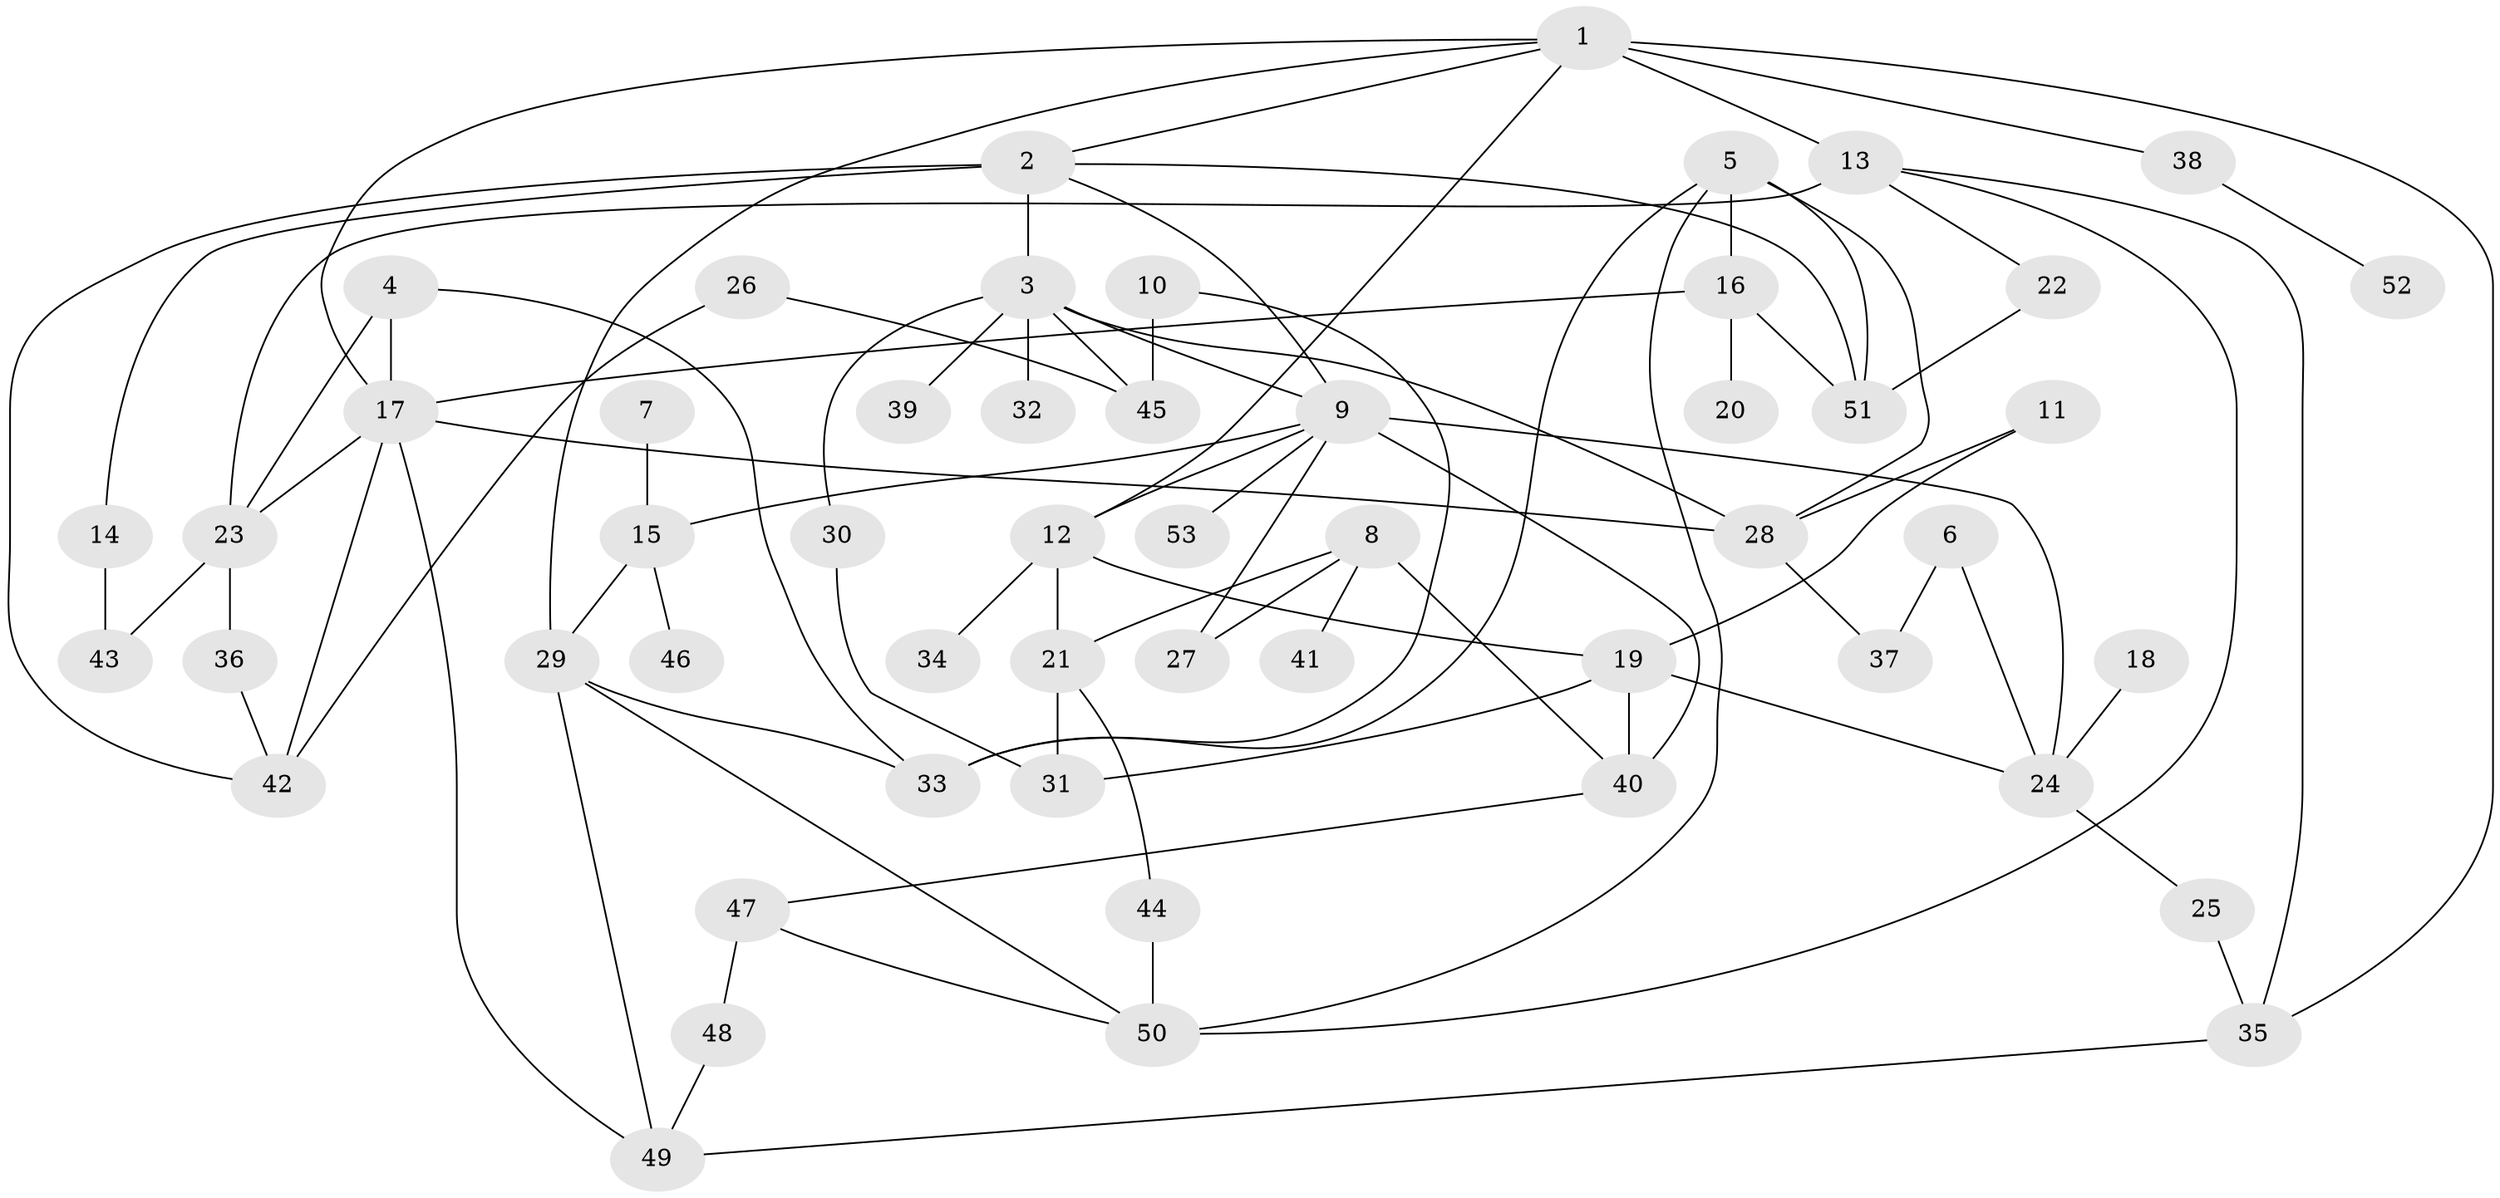 // original degree distribution, {8: 0.01904761904761905, 5: 0.08571428571428572, 7: 0.009523809523809525, 4: 0.09523809523809523, 6: 0.047619047619047616, 3: 0.20952380952380953, 2: 0.3047619047619048, 1: 0.22857142857142856}
// Generated by graph-tools (version 1.1) at 2025/00/03/09/25 03:00:59]
// undirected, 53 vertices, 86 edges
graph export_dot {
graph [start="1"]
  node [color=gray90,style=filled];
  1;
  2;
  3;
  4;
  5;
  6;
  7;
  8;
  9;
  10;
  11;
  12;
  13;
  14;
  15;
  16;
  17;
  18;
  19;
  20;
  21;
  22;
  23;
  24;
  25;
  26;
  27;
  28;
  29;
  30;
  31;
  32;
  33;
  34;
  35;
  36;
  37;
  38;
  39;
  40;
  41;
  42;
  43;
  44;
  45;
  46;
  47;
  48;
  49;
  50;
  51;
  52;
  53;
  1 -- 2 [weight=1.0];
  1 -- 12 [weight=1.0];
  1 -- 13 [weight=2.0];
  1 -- 17 [weight=1.0];
  1 -- 29 [weight=1.0];
  1 -- 35 [weight=1.0];
  1 -- 38 [weight=1.0];
  2 -- 3 [weight=2.0];
  2 -- 9 [weight=1.0];
  2 -- 14 [weight=1.0];
  2 -- 42 [weight=1.0];
  2 -- 51 [weight=1.0];
  3 -- 9 [weight=1.0];
  3 -- 28 [weight=1.0];
  3 -- 30 [weight=1.0];
  3 -- 32 [weight=1.0];
  3 -- 39 [weight=1.0];
  3 -- 45 [weight=2.0];
  4 -- 17 [weight=1.0];
  4 -- 23 [weight=1.0];
  4 -- 33 [weight=1.0];
  5 -- 16 [weight=1.0];
  5 -- 28 [weight=2.0];
  5 -- 33 [weight=1.0];
  5 -- 50 [weight=1.0];
  5 -- 51 [weight=1.0];
  6 -- 24 [weight=1.0];
  6 -- 37 [weight=1.0];
  7 -- 15 [weight=1.0];
  8 -- 21 [weight=1.0];
  8 -- 27 [weight=1.0];
  8 -- 40 [weight=1.0];
  8 -- 41 [weight=1.0];
  9 -- 12 [weight=1.0];
  9 -- 15 [weight=1.0];
  9 -- 24 [weight=2.0];
  9 -- 27 [weight=1.0];
  9 -- 40 [weight=1.0];
  9 -- 53 [weight=1.0];
  10 -- 33 [weight=1.0];
  10 -- 45 [weight=1.0];
  11 -- 19 [weight=1.0];
  11 -- 28 [weight=1.0];
  12 -- 19 [weight=1.0];
  12 -- 21 [weight=2.0];
  12 -- 34 [weight=1.0];
  13 -- 22 [weight=1.0];
  13 -- 23 [weight=2.0];
  13 -- 35 [weight=1.0];
  13 -- 50 [weight=1.0];
  14 -- 43 [weight=1.0];
  15 -- 29 [weight=1.0];
  15 -- 46 [weight=1.0];
  16 -- 17 [weight=1.0];
  16 -- 20 [weight=1.0];
  16 -- 51 [weight=1.0];
  17 -- 23 [weight=1.0];
  17 -- 28 [weight=1.0];
  17 -- 42 [weight=1.0];
  17 -- 49 [weight=1.0];
  18 -- 24 [weight=1.0];
  19 -- 24 [weight=1.0];
  19 -- 31 [weight=1.0];
  19 -- 40 [weight=2.0];
  21 -- 31 [weight=1.0];
  21 -- 44 [weight=1.0];
  22 -- 51 [weight=1.0];
  23 -- 36 [weight=1.0];
  23 -- 43 [weight=1.0];
  24 -- 25 [weight=1.0];
  25 -- 35 [weight=1.0];
  26 -- 42 [weight=1.0];
  26 -- 45 [weight=1.0];
  28 -- 37 [weight=1.0];
  29 -- 33 [weight=1.0];
  29 -- 49 [weight=1.0];
  29 -- 50 [weight=1.0];
  30 -- 31 [weight=1.0];
  35 -- 49 [weight=1.0];
  36 -- 42 [weight=1.0];
  38 -- 52 [weight=1.0];
  40 -- 47 [weight=1.0];
  44 -- 50 [weight=1.0];
  47 -- 48 [weight=1.0];
  47 -- 50 [weight=1.0];
  48 -- 49 [weight=1.0];
}

